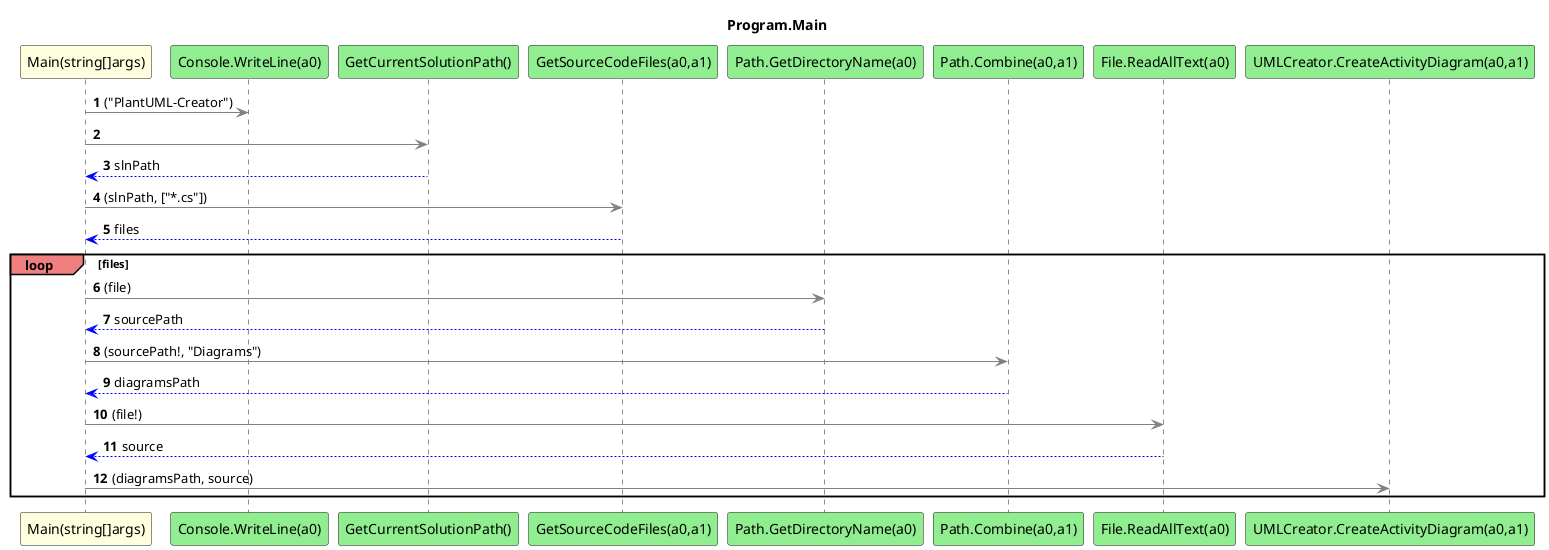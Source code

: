 @startuml Program.Main
title Program.Main
participant "Main(string[]args)" as Main_p0 #LightYellow
participant "Console.WriteLine(a0)" as Console_WriteLine_a0 #LightGreen
participant "GetCurrentSolutionPath()" as GetCurrentSolutionPath #LightGreen
participant "GetSourceCodeFiles(a0,a1)" as GetSourceCodeFiles_a0_a1 #LightGreen
participant "Path.GetDirectoryName(a0)" as Path_GetDirectoryName_a0 #LightGreen
participant "Path.Combine(a0,a1)" as Path_Combine_a0_a1 #LightGreen
participant "File.ReadAllText(a0)" as File_ReadAllText_a0 #LightGreen
participant "UMLCreator.CreateActivityDiagram(a0,a1)" as UMLCreator_CreateActivityDiagram_a0_a1 #LightGreen
autonumber
Main_p0 -[#grey]> Console_WriteLine_a0 : ("PlantUML-Creator")
Main_p0 -[#grey]> GetCurrentSolutionPath
GetCurrentSolutionPath -[#blue]-> Main_p0 : slnPath
Main_p0 -[#grey]> GetSourceCodeFiles_a0_a1 : (slnPath, ["*.cs"])
GetSourceCodeFiles_a0_a1 -[#blue]-> Main_p0 : files
loop#LightCoral files
    Main_p0 -[#grey]> Path_GetDirectoryName_a0 : (file)
    Path_GetDirectoryName_a0 -[#blue]-> Main_p0 : sourcePath
    Main_p0 -[#grey]> Path_Combine_a0_a1 : (sourcePath!, "Diagrams")
    Path_Combine_a0_a1 -[#blue]-> Main_p0 : diagramsPath
    Main_p0 -[#grey]> File_ReadAllText_a0 : (file!)
    File_ReadAllText_a0 -[#blue]-> Main_p0 : source
    Main_p0 -[#grey]> UMLCreator_CreateActivityDiagram_a0_a1 : (diagramsPath, source)
end
@enduml
